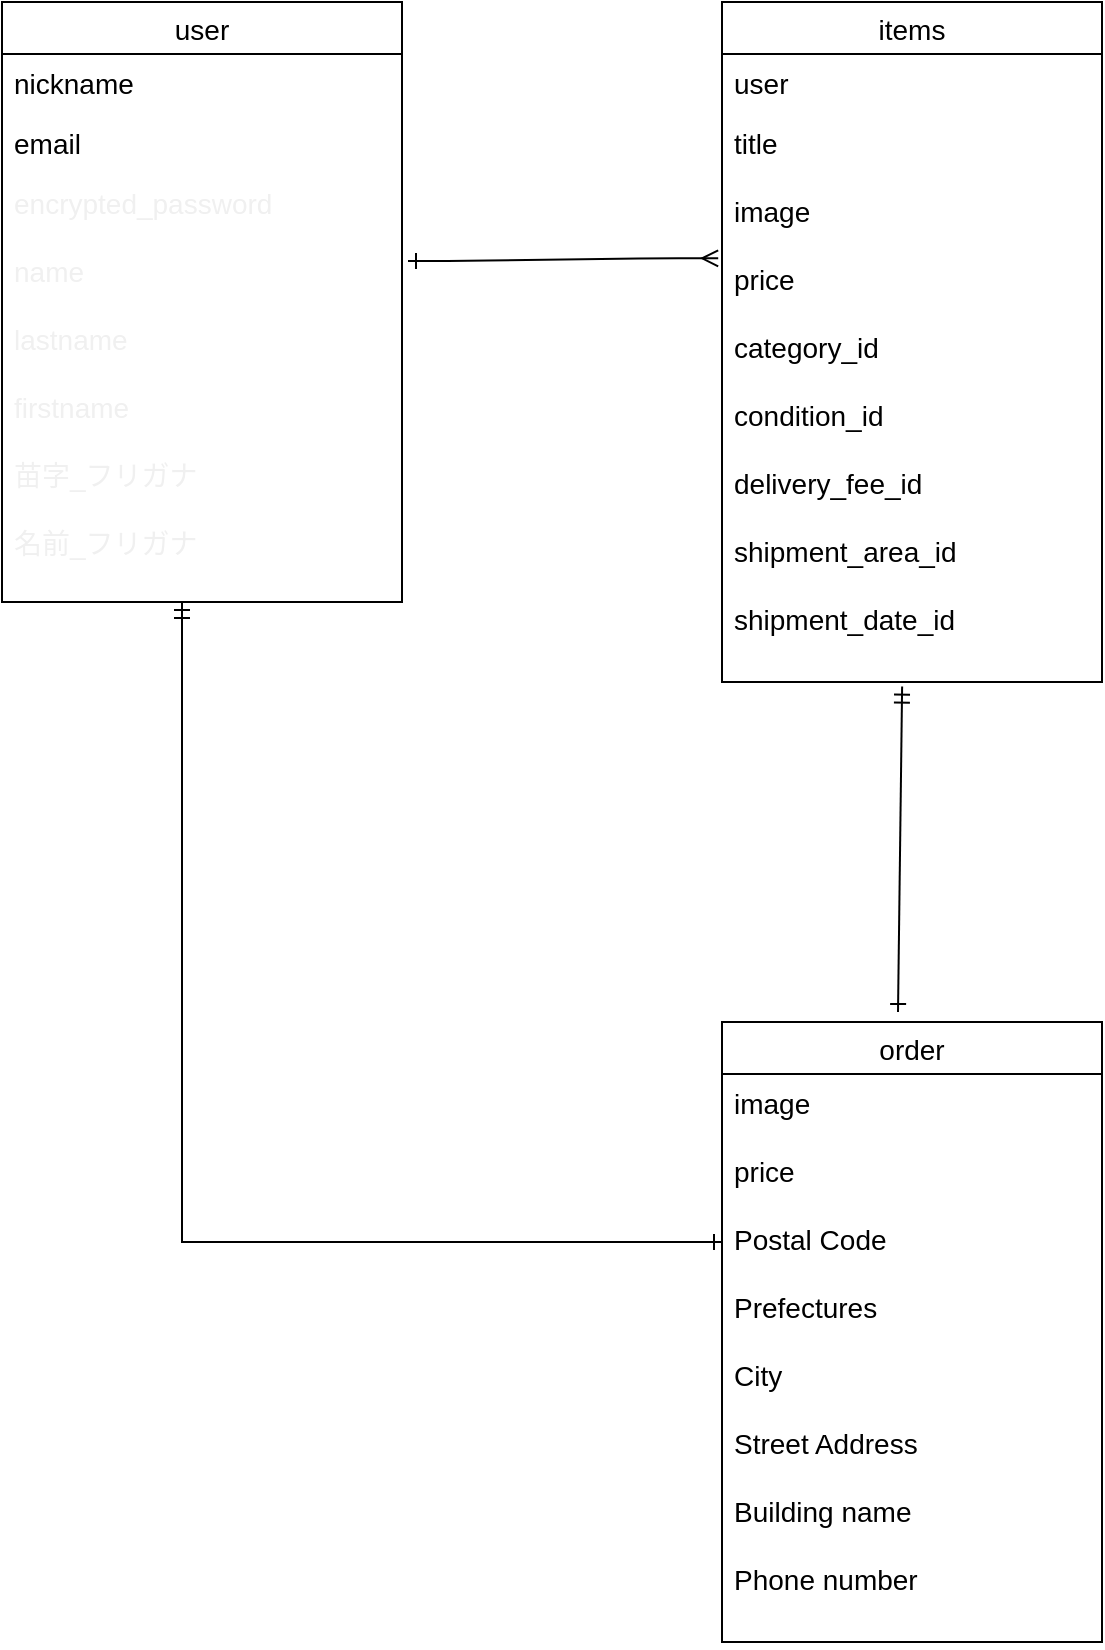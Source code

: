 <mxfile version="14.2.4" type="embed">
    <diagram id="XfWTsJzsJre9ybBAI03i" name="ページ1">
        <mxGraphModel dx="846" dy="1075" grid="1" gridSize="10" guides="1" tooltips="1" connect="1" arrows="1" fold="1" page="1" pageScale="1" pageWidth="850" pageHeight="1100" math="0" shadow="0">
            <root>
                <mxCell id="0"/>
                <mxCell id="1" parent="0"/>
                <mxCell id="6" value="order" style="swimlane;fontStyle=0;childLayout=stackLayout;horizontal=1;startSize=26;horizontalStack=0;resizeParent=1;resizeParentMax=0;resizeLast=0;collapsible=1;marginBottom=0;align=center;fontSize=14;" parent="1" vertex="1">
                    <mxGeometry x="520" y="550" width="190" height="310" as="geometry"/>
                </mxCell>
                <mxCell id="7" value="image&#10;&#10;price&#10;&#10;Postal Code &#10;&#10;Prefectures&#10;&#10;City &#10;&#10;Street Address &#10;&#10;Building name &#10;&#10;Phone number" style="text;strokeColor=none;fillColor=none;spacingLeft=4;spacingRight=4;overflow=hidden;rotatable=0;points=[[0,0.5],[1,0.5]];portConstraint=eastwest;fontSize=14;" parent="6" vertex="1">
                    <mxGeometry y="26" width="190" height="284" as="geometry"/>
                </mxCell>
                <mxCell id="14" value="items" style="swimlane;fontStyle=0;childLayout=stackLayout;horizontal=1;startSize=26;horizontalStack=0;resizeParent=1;resizeParentMax=0;resizeLast=0;collapsible=1;marginBottom=0;align=center;fontSize=14;" parent="1" vertex="1">
                    <mxGeometry x="520" y="40" width="190" height="340" as="geometry"/>
                </mxCell>
                <mxCell id="15" value="user" style="text;strokeColor=none;fillColor=none;spacingLeft=4;spacingRight=4;overflow=hidden;rotatable=0;points=[[0,0.5],[1,0.5]];portConstraint=eastwest;fontSize=14;" parent="14" vertex="1">
                    <mxGeometry y="26" width="190" height="30" as="geometry"/>
                </mxCell>
                <mxCell id="17" value="title&#10;&#10;image&#10;&#10;price&#10;&#10;category_id&#10;&#10;condition_id&#10;&#10;delivery_fee_id&#10;&#10;shipment_area_id&#10;&#10;shipment_date_id" style="text;strokeColor=none;fillColor=none;spacingLeft=4;spacingRight=4;overflow=hidden;rotatable=0;points=[[0,0.5],[1,0.5]];portConstraint=eastwest;fontSize=14;" parent="14" vertex="1">
                    <mxGeometry y="56" width="190" height="284" as="geometry"/>
                </mxCell>
                <mxCell id="18" value="user" style="swimlane;fontStyle=0;childLayout=stackLayout;horizontal=1;startSize=26;horizontalStack=0;resizeParent=1;resizeParentMax=0;resizeLast=0;collapsible=1;marginBottom=0;align=center;fontSize=14;" parent="1" vertex="1">
                    <mxGeometry x="160" y="40" width="200" height="300" as="geometry">
                        <mxRectangle x="160" y="80" width="60" height="26" as="alternateBounds"/>
                    </mxGeometry>
                </mxCell>
                <mxCell id="19" value="nickname&#10;" style="text;strokeColor=none;fillColor=none;spacingLeft=4;spacingRight=4;overflow=hidden;rotatable=0;points=[[0,0.5],[1,0.5]];portConstraint=eastwest;fontSize=14;" parent="18" vertex="1">
                    <mxGeometry y="26" width="200" height="30" as="geometry"/>
                </mxCell>
                <mxCell id="20" value="email" style="text;strokeColor=none;fillColor=none;spacingLeft=4;spacingRight=4;overflow=hidden;rotatable=0;points=[[0,0.5],[1,0.5]];portConstraint=eastwest;fontSize=14;" parent="18" vertex="1">
                    <mxGeometry y="56" width="200" height="30" as="geometry"/>
                </mxCell>
                <mxCell id="21" value="encrypted_password&#10;&#10;name&#10;&#10;lastname&#10;&#10;firstname&#10;&#10;苗字_フリガナ&#10;&#10;名前_フリガナ" style="text;strokeColor=none;fillColor=none;spacingLeft=4;spacingRight=4;overflow=hidden;rotatable=0;points=[[0,0.5],[1,0.5]];portConstraint=eastwest;fontSize=14;fontColor=#F0F0F0;" parent="18" vertex="1">
                    <mxGeometry y="86" width="200" height="214" as="geometry"/>
                </mxCell>
                <mxCell id="29" value="" style="edgeStyle=entityRelationEdgeStyle;fontSize=12;html=1;endArrow=ERmany;endFill=0;entryX=-0.01;entryY=0.254;entryDx=0;entryDy=0;entryPerimeter=0;startArrow=ERone;startFill=0;exitX=1.015;exitY=0.203;exitDx=0;exitDy=0;exitPerimeter=0;" parent="1" source="21" target="17" edge="1">
                    <mxGeometry width="100" height="100" relative="1" as="geometry">
                        <mxPoint x="360" y="200" as="sourcePoint"/>
                        <mxPoint x="510" y="201" as="targetPoint"/>
                    </mxGeometry>
                </mxCell>
                <mxCell id="63" value="" style="endArrow=ERone;html=1;rounded=0;fontSize=14;exitX=0.474;exitY=1.008;exitDx=0;exitDy=0;exitPerimeter=0;startArrow=ERmandOne;startFill=0;endFill=0;" parent="1" source="17" edge="1">
                    <mxGeometry relative="1" as="geometry">
                        <mxPoint x="450" y="479" as="sourcePoint"/>
                        <mxPoint x="608" y="545" as="targetPoint"/>
                    </mxGeometry>
                </mxCell>
                <mxCell id="64" value="" style="endArrow=ERone;html=1;startArrow=ERmandOne;startFill=0;endFill=0;rounded=0;" edge="1" parent="1">
                    <mxGeometry relative="1" as="geometry">
                        <mxPoint x="250" y="340" as="sourcePoint"/>
                        <mxPoint x="520" y="660" as="targetPoint"/>
                        <Array as="points">
                            <mxPoint x="250" y="660"/>
                        </Array>
                    </mxGeometry>
                </mxCell>
            </root>
        </mxGraphModel>
    </diagram>
</mxfile>